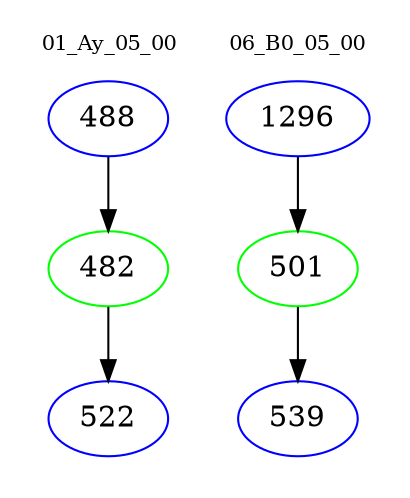 digraph{
subgraph cluster_0 {
color = white
label = "01_Ay_05_00";
fontsize=10;
T0_488 [label="488", color="blue"]
T0_488 -> T0_482 [color="black"]
T0_482 [label="482", color="green"]
T0_482 -> T0_522 [color="black"]
T0_522 [label="522", color="blue"]
}
subgraph cluster_1 {
color = white
label = "06_B0_05_00";
fontsize=10;
T1_1296 [label="1296", color="blue"]
T1_1296 -> T1_501 [color="black"]
T1_501 [label="501", color="green"]
T1_501 -> T1_539 [color="black"]
T1_539 [label="539", color="blue"]
}
}

